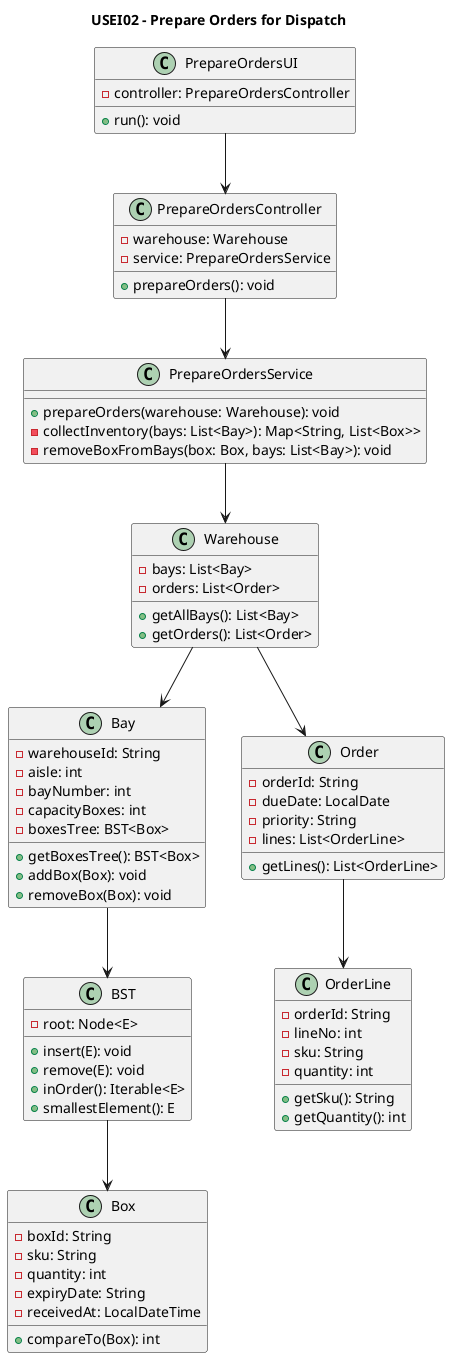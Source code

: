 @startuml

title USEI02 - Prepare Orders for Dispatch


class PrepareOrdersUI {
  - controller: PrepareOrdersController
  + run(): void
}


class PrepareOrdersController {
  - warehouse: Warehouse
  - service: PrepareOrdersService
  + prepareOrders(): void
}


class PrepareOrdersService {
  + prepareOrders(warehouse: Warehouse): void
  - collectInventory(bays: List<Bay>): Map<String, List<Box>>
  - removeBoxFromBays(box: Box, bays: List<Bay>): void
}


class Warehouse {
  - bays: List<Bay>
  - orders: List<Order>
  + getAllBays(): List<Bay>
  + getOrders(): List<Order>
}

class Bay {
  - warehouseId: String
  - aisle: int
  - bayNumber: int
  - capacityBoxes: int
  - boxesTree: BST<Box>
  + getBoxesTree(): BST<Box>
  + addBox(Box): void
  + removeBox(Box): void
}

class BST {
  - root: Node<E>
  + insert(E): void
  + remove(E): void
  + inOrder(): Iterable<E>
  + smallestElement(): E
}

class Box {
  - boxId: String
  - sku: String
  - quantity: int
  - expiryDate: String
  - receivedAt: LocalDateTime
  + compareTo(Box): int
}

class Order {
  - orderId: String
  - dueDate: LocalDate
  - priority: String
  - lines: List<OrderLine>
  + getLines(): List<OrderLine>
}

class OrderLine {
  - orderId: String
  - lineNo: int
  - sku: String
  - quantity: int
  + getSku(): String
  + getQuantity(): int
}


PrepareOrdersUI --> PrepareOrdersController
PrepareOrdersController --> PrepareOrdersService
PrepareOrdersService --> Warehouse
Warehouse --> Bay
Warehouse --> Order
Bay --> BST
BST --> Box
Order --> OrderLine

@enduml
